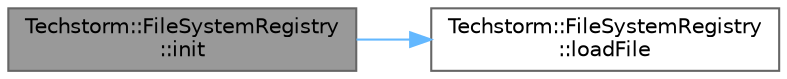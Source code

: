 digraph "Techstorm::FileSystemRegistry::init"
{
 // LATEX_PDF_SIZE
  bgcolor="transparent";
  edge [fontname=Helvetica,fontsize=10,labelfontname=Helvetica,labelfontsize=10];
  node [fontname=Helvetica,fontsize=10,shape=box,height=0.2,width=0.4];
  rankdir="LR";
  Node1 [id="Node000001",label="Techstorm::FileSystemRegistry\l::init",height=0.2,width=0.4,color="gray40", fillcolor="grey60", style="filled", fontcolor="black",tooltip="Initializes the specified root path."];
  Node1 -> Node2 [id="edge1_Node000001_Node000002",color="steelblue1",style="solid",tooltip=" "];
  Node2 [id="Node000002",label="Techstorm::FileSystemRegistry\l::loadFile",height=0.2,width=0.4,color="grey40", fillcolor="white", style="filled",URL="$d5/dae/class_techstorm_1_1_file_system_registry.html#a1bc9d0163f011ee4e9571d945eeac6e8",tooltip="Loads the file."];
}
